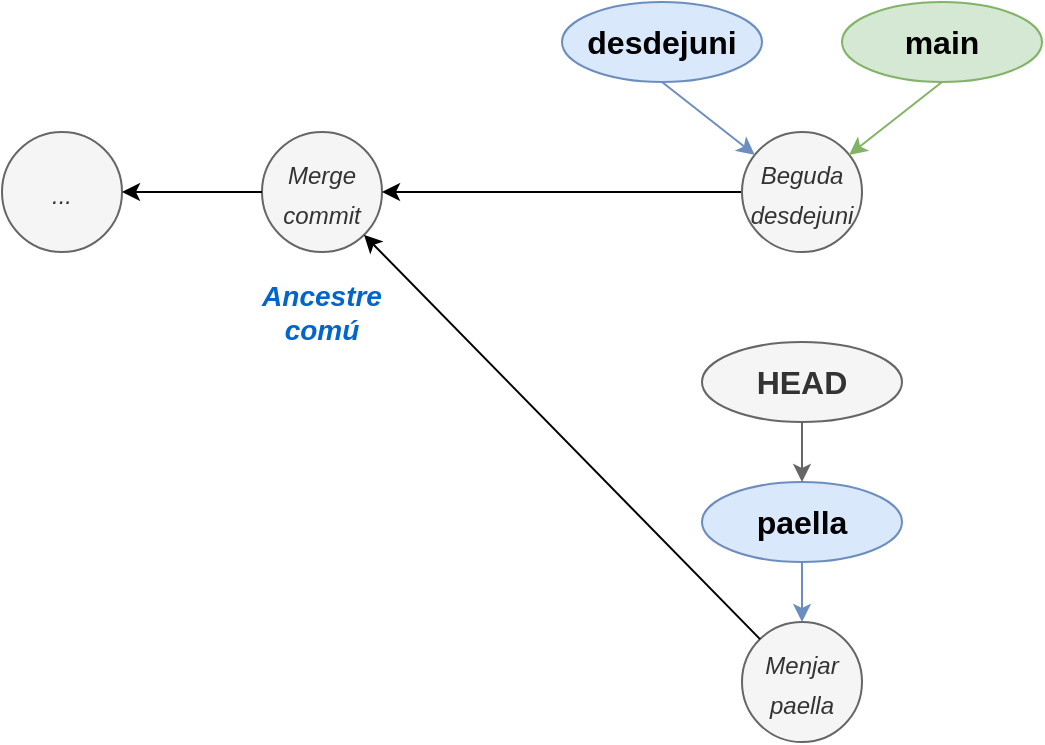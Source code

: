 <mxfile version="26.3.0">
  <diagram name="Pàgina-1" id="mhbHxmUa4zc_a_H4eHv1">
    <mxGraphModel dx="2066" dy="1119" grid="1" gridSize="10" guides="1" tooltips="1" connect="1" arrows="1" fold="1" page="1" pageScale="1" pageWidth="827" pageHeight="1169" math="0" shadow="0">
      <root>
        <mxCell id="0" />
        <mxCell id="1" parent="0" />
        <mxCell id="8oWDULlOzULHxtCyRwSz-1" value="&lt;i style=&quot;font-size: 16px;&quot;&gt;&lt;font style=&quot;font-size: 12px;&quot;&gt;Merge commit&lt;/font&gt;&lt;/i&gt;" style="ellipse;whiteSpace=wrap;html=1;fillColor=#f5f5f5;fontColor=#333333;strokeColor=#666666;" parent="1" vertex="1">
          <mxGeometry x="210" y="615" width="60" height="60" as="geometry" />
        </mxCell>
        <mxCell id="8oWDULlOzULHxtCyRwSz-2" style="rounded=0;orthogonalLoop=1;jettySize=auto;html=1;" parent="1" source="8oWDULlOzULHxtCyRwSz-3" target="8oWDULlOzULHxtCyRwSz-1" edge="1">
          <mxGeometry relative="1" as="geometry" />
        </mxCell>
        <mxCell id="8oWDULlOzULHxtCyRwSz-3" value="&lt;i style=&quot;font-size: 16px;&quot;&gt;&lt;font style=&quot;font-size: 12px;&quot;&gt;Beguda desdejuni&lt;/font&gt;&lt;/i&gt;" style="ellipse;whiteSpace=wrap;html=1;fillColor=#f5f5f5;fontColor=#333333;strokeColor=#666666;" parent="1" vertex="1">
          <mxGeometry x="450" y="615" width="60" height="60" as="geometry" />
        </mxCell>
        <mxCell id="8oWDULlOzULHxtCyRwSz-4" style="rounded=0;orthogonalLoop=1;jettySize=auto;html=1;exitX=0.5;exitY=1;exitDx=0;exitDy=0;fillColor=#dae8fc;strokeColor=#6c8ebf;" parent="1" source="8oWDULlOzULHxtCyRwSz-5" target="8oWDULlOzULHxtCyRwSz-3" edge="1">
          <mxGeometry relative="1" as="geometry">
            <mxPoint x="439" y="635" as="targetPoint" />
          </mxGeometry>
        </mxCell>
        <mxCell id="8oWDULlOzULHxtCyRwSz-5" value="desdejuni" style="ellipse;whiteSpace=wrap;html=1;fillColor=#dae8fc;strokeColor=#6c8ebf;fontSize=16;fontStyle=1" parent="1" vertex="1">
          <mxGeometry x="360" y="550" width="100" height="40" as="geometry" />
        </mxCell>
        <mxCell id="8oWDULlOzULHxtCyRwSz-6" value="&lt;i style=&quot;font-size: 16px;&quot;&gt;&lt;font style=&quot;font-size: 12px;&quot;&gt;Menjar paella&lt;/font&gt;&lt;/i&gt;" style="ellipse;whiteSpace=wrap;html=1;fillColor=#f5f5f5;fontColor=#333333;strokeColor=#666666;" parent="1" vertex="1">
          <mxGeometry x="450" y="860" width="60" height="60" as="geometry" />
        </mxCell>
        <mxCell id="8oWDULlOzULHxtCyRwSz-7" style="rounded=0;orthogonalLoop=1;jettySize=auto;html=1;exitX=0.5;exitY=1;exitDx=0;exitDy=0;fillColor=#dae8fc;strokeColor=#6c8ebf;" parent="1" source="8oWDULlOzULHxtCyRwSz-8" target="8oWDULlOzULHxtCyRwSz-6" edge="1">
          <mxGeometry relative="1" as="geometry">
            <mxPoint x="399" y="865" as="targetPoint" />
          </mxGeometry>
        </mxCell>
        <mxCell id="8oWDULlOzULHxtCyRwSz-8" value="paella" style="ellipse;whiteSpace=wrap;html=1;fillColor=#dae8fc;strokeColor=#6c8ebf;fontSize=16;fontStyle=1" parent="1" vertex="1">
          <mxGeometry x="430" y="790" width="100" height="40" as="geometry" />
        </mxCell>
        <mxCell id="8oWDULlOzULHxtCyRwSz-9" style="rounded=0;orthogonalLoop=1;jettySize=auto;html=1;" parent="1" source="8oWDULlOzULHxtCyRwSz-6" target="8oWDULlOzULHxtCyRwSz-1" edge="1">
          <mxGeometry relative="1" as="geometry">
            <mxPoint x="485" y="593.5" as="sourcePoint" />
            <mxPoint x="337" y="736.5" as="targetPoint" />
          </mxGeometry>
        </mxCell>
        <mxCell id="8oWDULlOzULHxtCyRwSz-10" value="&lt;font color=&quot;#0066cc&quot; style=&quot;font-size: 14px;&quot;&gt;&lt;b&gt;Ancestre comú&lt;/b&gt;&lt;/font&gt;" style="text;html=1;strokeColor=none;fillColor=none;align=center;verticalAlign=middle;whiteSpace=wrap;rounded=0;fontStyle=2" parent="1" vertex="1">
          <mxGeometry x="210" y="690" width="60" height="30" as="geometry" />
        </mxCell>
        <mxCell id="8oWDULlOzULHxtCyRwSz-12" style="rounded=0;orthogonalLoop=1;jettySize=auto;html=1;exitX=0.5;exitY=1;exitDx=0;exitDy=0;fillColor=#d5e8d4;strokeColor=#82b366;" parent="1" source="8oWDULlOzULHxtCyRwSz-13" target="8oWDULlOzULHxtCyRwSz-3" edge="1">
          <mxGeometry relative="1" as="geometry">
            <mxPoint x="715" y="615" as="targetPoint" />
          </mxGeometry>
        </mxCell>
        <mxCell id="8oWDULlOzULHxtCyRwSz-13" value="main" style="ellipse;whiteSpace=wrap;html=1;fillColor=#d5e8d4;strokeColor=#82b366;fontSize=16;fontStyle=1" parent="1" vertex="1">
          <mxGeometry x="500" y="550" width="100" height="40" as="geometry" />
        </mxCell>
        <mxCell id="8oWDULlOzULHxtCyRwSz-14" style="edgeStyle=orthogonalEdgeStyle;rounded=0;orthogonalLoop=1;jettySize=auto;html=1;exitX=0.5;exitY=1;exitDx=0;exitDy=0;fillColor=#f5f5f5;strokeColor=#666666;" parent="1" source="8oWDULlOzULHxtCyRwSz-15" edge="1">
          <mxGeometry relative="1" as="geometry">
            <mxPoint x="480" y="790" as="targetPoint" />
          </mxGeometry>
        </mxCell>
        <mxCell id="8oWDULlOzULHxtCyRwSz-15" value="HEAD" style="ellipse;whiteSpace=wrap;html=1;fillColor=#f5f5f5;strokeColor=#666666;fontSize=16;fontStyle=1;fontColor=#333333;" parent="1" vertex="1">
          <mxGeometry x="430" y="720" width="100" height="40" as="geometry" />
        </mxCell>
        <mxCell id="8oWDULlOzULHxtCyRwSz-23" value="&lt;i style=&quot;font-size: 16px;&quot;&gt;&lt;font style=&quot;font-size: 12px;&quot;&gt;...&lt;/font&gt;&lt;/i&gt;" style="ellipse;whiteSpace=wrap;html=1;fillColor=#f5f5f5;fontColor=#333333;strokeColor=#666666;" parent="1" vertex="1">
          <mxGeometry x="80" y="615" width="60" height="60" as="geometry" />
        </mxCell>
        <mxCell id="8oWDULlOzULHxtCyRwSz-24" style="rounded=0;orthogonalLoop=1;jettySize=auto;html=1;" parent="1" source="8oWDULlOzULHxtCyRwSz-1" target="8oWDULlOzULHxtCyRwSz-23" edge="1">
          <mxGeometry relative="1" as="geometry">
            <mxPoint x="460" y="655" as="sourcePoint" />
            <mxPoint x="280" y="655" as="targetPoint" />
          </mxGeometry>
        </mxCell>
      </root>
    </mxGraphModel>
  </diagram>
</mxfile>
